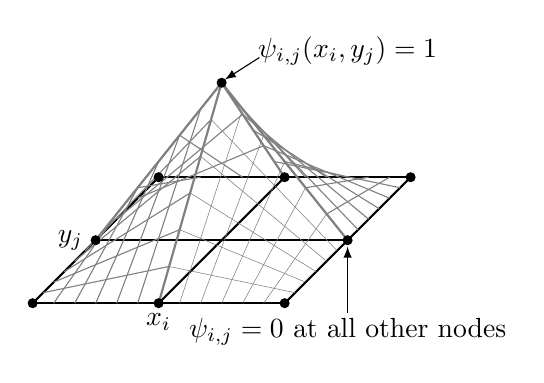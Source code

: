 \begin{tikzpicture}[scale=0.4]

  % strong grid around elements
  \draw[thick] (0,0) -- (8,0);
  \draw[thick] (2,2) -- (10,2);
  \draw[thick] (4,4) -- (12,4);
  \draw[thick] (0,0) -- (4,4);
  \draw[thick] (4,0) -- (8,4);
  \draw[thick] (8,0) -- (12,4);

  \def\ytop{7};

  % tent lines
  \draw[gray,thick] (6,\ytop) -- (4,0);
  \draw[gray,thick] (6,\ytop) -- (2,2);
  \draw[gray,thick] (6,\ytop) -- (10,2);
  \draw[gray,thick] (6,\ytop) -- (8,4);

  \def\dx{(10.0-6.0)/6};
  \def\dy{(2.0-\ytop)/6};
  \foreach \jj in {1,...,5}
  {
       \draw[gray,very thin] ({6+\jj*\dx},{\ytop+\jj*\dy}) -- ({4+(4/6)*\jj},0.0);
  }

  \def\dx{(4.0-6.0)/6};
  \def\dy{(0.0-\ytop)/6};
  \foreach \jj in {1,...,5}
  {
       \draw[gray,very thin] ({6+\jj*\dx},{\ytop+\jj*\dy}) -- ({10-(2/6)*\jj},{2-(2/6)*\jj});
  }

  \def\dx{(2.0-6.0)/6};
  \def\dy{(2.0-\ytop)/6};
  \foreach \jj in {1,...,5}
  {
       \draw[gray,thin] ({6+\jj*\dx},{\ytop+\jj*\dy}) -- ({4-(4/6)*\jj},0.0);
  }

  \def\dx{(4.0-6.0)/6};
  \def\dy{(0.0-\ytop)/6};
  \foreach \jj in {1,...,5}
  {
       \draw[gray,thin] ({6+\jj*\dx},{\ytop+\jj*\dy}) -- ({2-(2/6)*\jj},{2-(2/6)*\jj});
  }

  \def\dx{(10.0-6.0)/6};
  \def\dy{(2.0-\ytop)/6};
  \foreach \jj in {1,...,5}
  {
       \draw[gray,thin] ({6+\jj*\dx},{\ytop+\jj*\dy}) -- ({8+(4/6)*\jj},4.0);
  }

  \def\dx{(8.0-6.0)/6};
  \def\dy{(4.0-\ytop)/6};
  \foreach \jj in {1,...,5}
  {
       \draw[gray,thin] ({6+\jj*\dx},{\ytop+\jj*\dy}) -- ({10+(2/6)*\jj},{2+(2/6)*\jj});
  }

  \def\dx{(2.0-6.0)/3};
  \def\dy{(2.0-\ytop)/3};
  \foreach \jj in {1,...,2}  % reduce clutter
  {
       \draw[gray,thin] ({6+\jj*\dx},{\ytop+\jj*\dy}) -- ({8-(4/3)*\jj},4.0);
  }

  \def\dx{(8.0-6.0)/3};
  \def\dy{(4.0-\ytop)/3};
  \foreach \jj in {1,...,2}
  {
       \draw[gray,thin] ({6+\jj*\dx},{\ytop+\jj*\dy}) -- ({2+(2/3)*\jj},{2+(2/3)*\jj});
  }

  % nodes in base plane
  \filldraw (0,0) circle (4pt);
  \filldraw (4,0) circle (4pt);
  \filldraw (8,0) circle (4pt);
  \filldraw (2,2) circle (4pt);
  %\filldraw (6,2) circle (4pt);   % (x_j,y_k) is at (6,2)
  \filldraw (10,2) circle (4pt);
  \filldraw (4,4) circle (4pt);
  \filldraw (8,4) circle (4pt);
  \filldraw (12,4) circle (4pt);

  % node at tent top
  \filldraw (6,\ytop) circle (4pt);

  % annotate
  \draw (10,\ytop+1.0) node {$\psi_{i,j}(x_i,y_j)=1$};
  \draw[-latex] (7.2,\ytop+0.8) -- (6.1,\ytop+0.1);
  \draw (10,-0.9) node {$\psi_{i,j}=0$ at all other nodes};
  \draw[-latex] (10,-0.3) -- (10,1.8);

  % label center point
  \draw (4,-0.6) node {$x_i$};
  \draw (1.2,2) node {$y_j$};

\end{tikzpicture}
